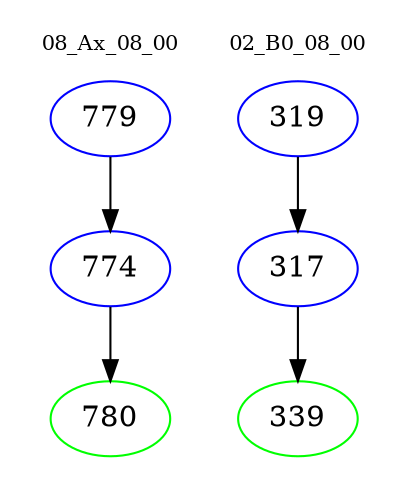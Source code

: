 digraph{
subgraph cluster_0 {
color = white
label = "08_Ax_08_00";
fontsize=10;
T0_779 [label="779", color="blue"]
T0_779 -> T0_774 [color="black"]
T0_774 [label="774", color="blue"]
T0_774 -> T0_780 [color="black"]
T0_780 [label="780", color="green"]
}
subgraph cluster_1 {
color = white
label = "02_B0_08_00";
fontsize=10;
T1_319 [label="319", color="blue"]
T1_319 -> T1_317 [color="black"]
T1_317 [label="317", color="blue"]
T1_317 -> T1_339 [color="black"]
T1_339 [label="339", color="green"]
}
}
